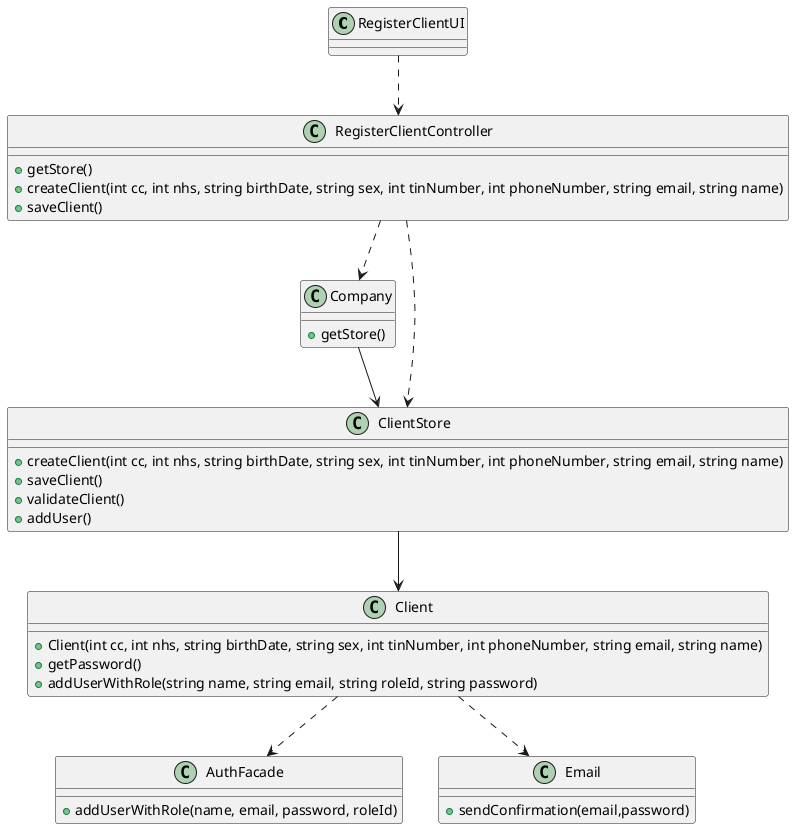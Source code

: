 @startuml

class RegisterClientUI{
}

class RegisterClientController{
    + getStore()
    + createClient(int cc, int nhs, string birthDate, string sex, int tinNumber, int phoneNumber, string email, string name)
    + saveClient()
}

class AuthFacade{
    +addUserWithRole(name, email, password, roleId)
}


class Company{
    + getStore()
}

class Client{
    + Client(int cc, int nhs, string birthDate, string sex, int tinNumber, int phoneNumber, string email, string name)
    + getPassword()
    + addUserWithRole(string name, string email, string roleId, string password)

}

class ClientStore{
    + createClient(int cc, int nhs, string birthDate, string sex, int tinNumber, int phoneNumber, string email, string name)
    + saveClient()
    + validateClient()
    + addUser()
}

class Email{
+sendConfirmation(email,password)
}

RegisterClientUI ..> RegisterClientController
RegisterClientController ..> Company
RegisterClientController ..> ClientStore
Company --> ClientStore

ClientStore --> Client
Client ..> AuthFacade
Client ..> Email

@enduml